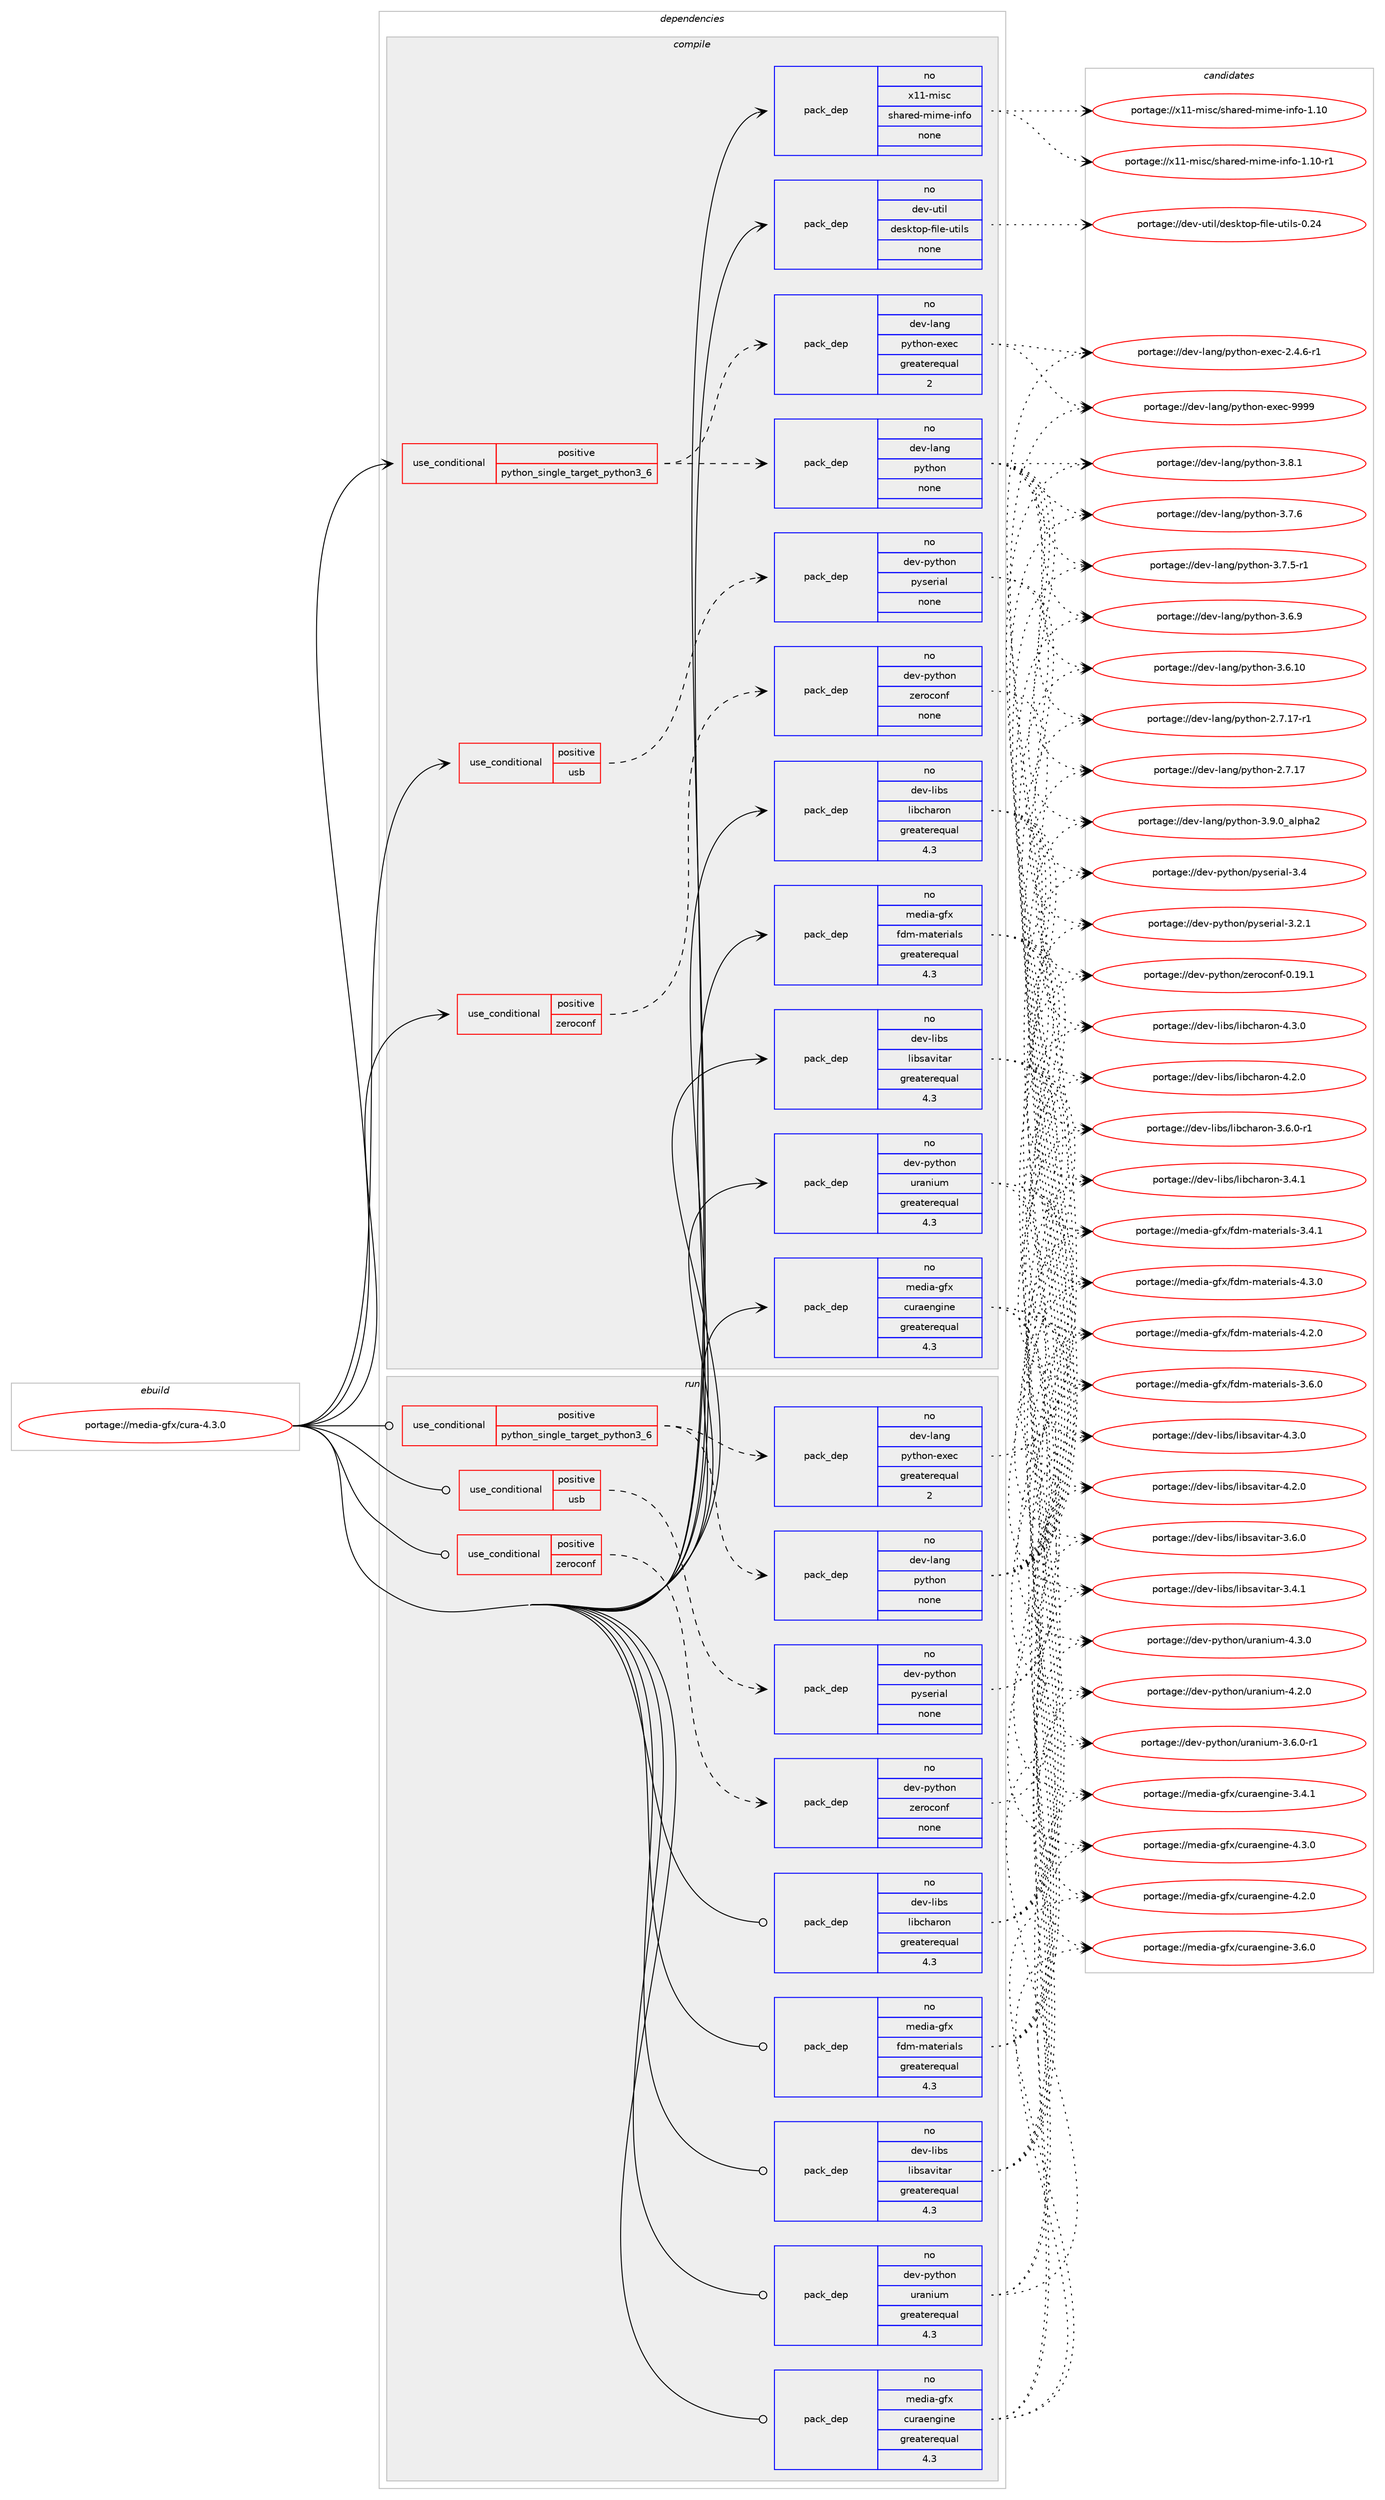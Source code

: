 digraph prolog {

# *************
# Graph options
# *************

newrank=true;
concentrate=true;
compound=true;
graph [rankdir=LR,fontname=Helvetica,fontsize=10,ranksep=1.5];#, ranksep=2.5, nodesep=0.2];
edge  [arrowhead=vee];
node  [fontname=Helvetica,fontsize=10];

# **********
# The ebuild
# **********

subgraph cluster_leftcol {
color=gray;
label=<<i>ebuild</i>>;
id [label="portage://media-gfx/cura-4.3.0", color=red, width=4, href="../media-gfx/cura-4.3.0.svg"];
}

# ****************
# The dependencies
# ****************

subgraph cluster_midcol {
color=gray;
label=<<i>dependencies</i>>;
subgraph cluster_compile {
fillcolor="#eeeeee";
style=filled;
label=<<i>compile</i>>;
subgraph cond51946 {
dependency226523 [label=<<TABLE BORDER="0" CELLBORDER="1" CELLSPACING="0" CELLPADDING="4"><TR><TD ROWSPAN="3" CELLPADDING="10">use_conditional</TD></TR><TR><TD>positive</TD></TR><TR><TD>python_single_target_python3_6</TD></TR></TABLE>>, shape=none, color=red];
subgraph pack171143 {
dependency226524 [label=<<TABLE BORDER="0" CELLBORDER="1" CELLSPACING="0" CELLPADDING="4" WIDTH="220"><TR><TD ROWSPAN="6" CELLPADDING="30">pack_dep</TD></TR><TR><TD WIDTH="110">no</TD></TR><TR><TD>dev-lang</TD></TR><TR><TD>python</TD></TR><TR><TD>none</TD></TR><TR><TD></TD></TR></TABLE>>, shape=none, color=blue];
}
dependency226523:e -> dependency226524:w [weight=20,style="dashed",arrowhead="vee"];
subgraph pack171144 {
dependency226525 [label=<<TABLE BORDER="0" CELLBORDER="1" CELLSPACING="0" CELLPADDING="4" WIDTH="220"><TR><TD ROWSPAN="6" CELLPADDING="30">pack_dep</TD></TR><TR><TD WIDTH="110">no</TD></TR><TR><TD>dev-lang</TD></TR><TR><TD>python-exec</TD></TR><TR><TD>greaterequal</TD></TR><TR><TD>2</TD></TR></TABLE>>, shape=none, color=blue];
}
dependency226523:e -> dependency226525:w [weight=20,style="dashed",arrowhead="vee"];
}
id:e -> dependency226523:w [weight=20,style="solid",arrowhead="vee"];
subgraph cond51947 {
dependency226526 [label=<<TABLE BORDER="0" CELLBORDER="1" CELLSPACING="0" CELLPADDING="4"><TR><TD ROWSPAN="3" CELLPADDING="10">use_conditional</TD></TR><TR><TD>positive</TD></TR><TR><TD>usb</TD></TR></TABLE>>, shape=none, color=red];
subgraph pack171145 {
dependency226527 [label=<<TABLE BORDER="0" CELLBORDER="1" CELLSPACING="0" CELLPADDING="4" WIDTH="220"><TR><TD ROWSPAN="6" CELLPADDING="30">pack_dep</TD></TR><TR><TD WIDTH="110">no</TD></TR><TR><TD>dev-python</TD></TR><TR><TD>pyserial</TD></TR><TR><TD>none</TD></TR><TR><TD></TD></TR></TABLE>>, shape=none, color=blue];
}
dependency226526:e -> dependency226527:w [weight=20,style="dashed",arrowhead="vee"];
}
id:e -> dependency226526:w [weight=20,style="solid",arrowhead="vee"];
subgraph cond51948 {
dependency226528 [label=<<TABLE BORDER="0" CELLBORDER="1" CELLSPACING="0" CELLPADDING="4"><TR><TD ROWSPAN="3" CELLPADDING="10">use_conditional</TD></TR><TR><TD>positive</TD></TR><TR><TD>zeroconf</TD></TR></TABLE>>, shape=none, color=red];
subgraph pack171146 {
dependency226529 [label=<<TABLE BORDER="0" CELLBORDER="1" CELLSPACING="0" CELLPADDING="4" WIDTH="220"><TR><TD ROWSPAN="6" CELLPADDING="30">pack_dep</TD></TR><TR><TD WIDTH="110">no</TD></TR><TR><TD>dev-python</TD></TR><TR><TD>zeroconf</TD></TR><TR><TD>none</TD></TR><TR><TD></TD></TR></TABLE>>, shape=none, color=blue];
}
dependency226528:e -> dependency226529:w [weight=20,style="dashed",arrowhead="vee"];
}
id:e -> dependency226528:w [weight=20,style="solid",arrowhead="vee"];
subgraph pack171147 {
dependency226530 [label=<<TABLE BORDER="0" CELLBORDER="1" CELLSPACING="0" CELLPADDING="4" WIDTH="220"><TR><TD ROWSPAN="6" CELLPADDING="30">pack_dep</TD></TR><TR><TD WIDTH="110">no</TD></TR><TR><TD>dev-libs</TD></TR><TR><TD>libcharon</TD></TR><TR><TD>greaterequal</TD></TR><TR><TD>4.3</TD></TR></TABLE>>, shape=none, color=blue];
}
id:e -> dependency226530:w [weight=20,style="solid",arrowhead="vee"];
subgraph pack171148 {
dependency226531 [label=<<TABLE BORDER="0" CELLBORDER="1" CELLSPACING="0" CELLPADDING="4" WIDTH="220"><TR><TD ROWSPAN="6" CELLPADDING="30">pack_dep</TD></TR><TR><TD WIDTH="110">no</TD></TR><TR><TD>dev-libs</TD></TR><TR><TD>libsavitar</TD></TR><TR><TD>greaterequal</TD></TR><TR><TD>4.3</TD></TR></TABLE>>, shape=none, color=blue];
}
id:e -> dependency226531:w [weight=20,style="solid",arrowhead="vee"];
subgraph pack171149 {
dependency226532 [label=<<TABLE BORDER="0" CELLBORDER="1" CELLSPACING="0" CELLPADDING="4" WIDTH="220"><TR><TD ROWSPAN="6" CELLPADDING="30">pack_dep</TD></TR><TR><TD WIDTH="110">no</TD></TR><TR><TD>dev-python</TD></TR><TR><TD>uranium</TD></TR><TR><TD>greaterequal</TD></TR><TR><TD>4.3</TD></TR></TABLE>>, shape=none, color=blue];
}
id:e -> dependency226532:w [weight=20,style="solid",arrowhead="vee"];
subgraph pack171150 {
dependency226533 [label=<<TABLE BORDER="0" CELLBORDER="1" CELLSPACING="0" CELLPADDING="4" WIDTH="220"><TR><TD ROWSPAN="6" CELLPADDING="30">pack_dep</TD></TR><TR><TD WIDTH="110">no</TD></TR><TR><TD>dev-util</TD></TR><TR><TD>desktop-file-utils</TD></TR><TR><TD>none</TD></TR><TR><TD></TD></TR></TABLE>>, shape=none, color=blue];
}
id:e -> dependency226533:w [weight=20,style="solid",arrowhead="vee"];
subgraph pack171151 {
dependency226534 [label=<<TABLE BORDER="0" CELLBORDER="1" CELLSPACING="0" CELLPADDING="4" WIDTH="220"><TR><TD ROWSPAN="6" CELLPADDING="30">pack_dep</TD></TR><TR><TD WIDTH="110">no</TD></TR><TR><TD>media-gfx</TD></TR><TR><TD>curaengine</TD></TR><TR><TD>greaterequal</TD></TR><TR><TD>4.3</TD></TR></TABLE>>, shape=none, color=blue];
}
id:e -> dependency226534:w [weight=20,style="solid",arrowhead="vee"];
subgraph pack171152 {
dependency226535 [label=<<TABLE BORDER="0" CELLBORDER="1" CELLSPACING="0" CELLPADDING="4" WIDTH="220"><TR><TD ROWSPAN="6" CELLPADDING="30">pack_dep</TD></TR><TR><TD WIDTH="110">no</TD></TR><TR><TD>media-gfx</TD></TR><TR><TD>fdm-materials</TD></TR><TR><TD>greaterequal</TD></TR><TR><TD>4.3</TD></TR></TABLE>>, shape=none, color=blue];
}
id:e -> dependency226535:w [weight=20,style="solid",arrowhead="vee"];
subgraph pack171153 {
dependency226536 [label=<<TABLE BORDER="0" CELLBORDER="1" CELLSPACING="0" CELLPADDING="4" WIDTH="220"><TR><TD ROWSPAN="6" CELLPADDING="30">pack_dep</TD></TR><TR><TD WIDTH="110">no</TD></TR><TR><TD>x11-misc</TD></TR><TR><TD>shared-mime-info</TD></TR><TR><TD>none</TD></TR><TR><TD></TD></TR></TABLE>>, shape=none, color=blue];
}
id:e -> dependency226536:w [weight=20,style="solid",arrowhead="vee"];
}
subgraph cluster_compileandrun {
fillcolor="#eeeeee";
style=filled;
label=<<i>compile and run</i>>;
}
subgraph cluster_run {
fillcolor="#eeeeee";
style=filled;
label=<<i>run</i>>;
subgraph cond51949 {
dependency226537 [label=<<TABLE BORDER="0" CELLBORDER="1" CELLSPACING="0" CELLPADDING="4"><TR><TD ROWSPAN="3" CELLPADDING="10">use_conditional</TD></TR><TR><TD>positive</TD></TR><TR><TD>python_single_target_python3_6</TD></TR></TABLE>>, shape=none, color=red];
subgraph pack171154 {
dependency226538 [label=<<TABLE BORDER="0" CELLBORDER="1" CELLSPACING="0" CELLPADDING="4" WIDTH="220"><TR><TD ROWSPAN="6" CELLPADDING="30">pack_dep</TD></TR><TR><TD WIDTH="110">no</TD></TR><TR><TD>dev-lang</TD></TR><TR><TD>python</TD></TR><TR><TD>none</TD></TR><TR><TD></TD></TR></TABLE>>, shape=none, color=blue];
}
dependency226537:e -> dependency226538:w [weight=20,style="dashed",arrowhead="vee"];
subgraph pack171155 {
dependency226539 [label=<<TABLE BORDER="0" CELLBORDER="1" CELLSPACING="0" CELLPADDING="4" WIDTH="220"><TR><TD ROWSPAN="6" CELLPADDING="30">pack_dep</TD></TR><TR><TD WIDTH="110">no</TD></TR><TR><TD>dev-lang</TD></TR><TR><TD>python-exec</TD></TR><TR><TD>greaterequal</TD></TR><TR><TD>2</TD></TR></TABLE>>, shape=none, color=blue];
}
dependency226537:e -> dependency226539:w [weight=20,style="dashed",arrowhead="vee"];
}
id:e -> dependency226537:w [weight=20,style="solid",arrowhead="odot"];
subgraph cond51950 {
dependency226540 [label=<<TABLE BORDER="0" CELLBORDER="1" CELLSPACING="0" CELLPADDING="4"><TR><TD ROWSPAN="3" CELLPADDING="10">use_conditional</TD></TR><TR><TD>positive</TD></TR><TR><TD>usb</TD></TR></TABLE>>, shape=none, color=red];
subgraph pack171156 {
dependency226541 [label=<<TABLE BORDER="0" CELLBORDER="1" CELLSPACING="0" CELLPADDING="4" WIDTH="220"><TR><TD ROWSPAN="6" CELLPADDING="30">pack_dep</TD></TR><TR><TD WIDTH="110">no</TD></TR><TR><TD>dev-python</TD></TR><TR><TD>pyserial</TD></TR><TR><TD>none</TD></TR><TR><TD></TD></TR></TABLE>>, shape=none, color=blue];
}
dependency226540:e -> dependency226541:w [weight=20,style="dashed",arrowhead="vee"];
}
id:e -> dependency226540:w [weight=20,style="solid",arrowhead="odot"];
subgraph cond51951 {
dependency226542 [label=<<TABLE BORDER="0" CELLBORDER="1" CELLSPACING="0" CELLPADDING="4"><TR><TD ROWSPAN="3" CELLPADDING="10">use_conditional</TD></TR><TR><TD>positive</TD></TR><TR><TD>zeroconf</TD></TR></TABLE>>, shape=none, color=red];
subgraph pack171157 {
dependency226543 [label=<<TABLE BORDER="0" CELLBORDER="1" CELLSPACING="0" CELLPADDING="4" WIDTH="220"><TR><TD ROWSPAN="6" CELLPADDING="30">pack_dep</TD></TR><TR><TD WIDTH="110">no</TD></TR><TR><TD>dev-python</TD></TR><TR><TD>zeroconf</TD></TR><TR><TD>none</TD></TR><TR><TD></TD></TR></TABLE>>, shape=none, color=blue];
}
dependency226542:e -> dependency226543:w [weight=20,style="dashed",arrowhead="vee"];
}
id:e -> dependency226542:w [weight=20,style="solid",arrowhead="odot"];
subgraph pack171158 {
dependency226544 [label=<<TABLE BORDER="0" CELLBORDER="1" CELLSPACING="0" CELLPADDING="4" WIDTH="220"><TR><TD ROWSPAN="6" CELLPADDING="30">pack_dep</TD></TR><TR><TD WIDTH="110">no</TD></TR><TR><TD>dev-libs</TD></TR><TR><TD>libcharon</TD></TR><TR><TD>greaterequal</TD></TR><TR><TD>4.3</TD></TR></TABLE>>, shape=none, color=blue];
}
id:e -> dependency226544:w [weight=20,style="solid",arrowhead="odot"];
subgraph pack171159 {
dependency226545 [label=<<TABLE BORDER="0" CELLBORDER="1" CELLSPACING="0" CELLPADDING="4" WIDTH="220"><TR><TD ROWSPAN="6" CELLPADDING="30">pack_dep</TD></TR><TR><TD WIDTH="110">no</TD></TR><TR><TD>dev-libs</TD></TR><TR><TD>libsavitar</TD></TR><TR><TD>greaterequal</TD></TR><TR><TD>4.3</TD></TR></TABLE>>, shape=none, color=blue];
}
id:e -> dependency226545:w [weight=20,style="solid",arrowhead="odot"];
subgraph pack171160 {
dependency226546 [label=<<TABLE BORDER="0" CELLBORDER="1" CELLSPACING="0" CELLPADDING="4" WIDTH="220"><TR><TD ROWSPAN="6" CELLPADDING="30">pack_dep</TD></TR><TR><TD WIDTH="110">no</TD></TR><TR><TD>dev-python</TD></TR><TR><TD>uranium</TD></TR><TR><TD>greaterequal</TD></TR><TR><TD>4.3</TD></TR></TABLE>>, shape=none, color=blue];
}
id:e -> dependency226546:w [weight=20,style="solid",arrowhead="odot"];
subgraph pack171161 {
dependency226547 [label=<<TABLE BORDER="0" CELLBORDER="1" CELLSPACING="0" CELLPADDING="4" WIDTH="220"><TR><TD ROWSPAN="6" CELLPADDING="30">pack_dep</TD></TR><TR><TD WIDTH="110">no</TD></TR><TR><TD>media-gfx</TD></TR><TR><TD>curaengine</TD></TR><TR><TD>greaterequal</TD></TR><TR><TD>4.3</TD></TR></TABLE>>, shape=none, color=blue];
}
id:e -> dependency226547:w [weight=20,style="solid",arrowhead="odot"];
subgraph pack171162 {
dependency226548 [label=<<TABLE BORDER="0" CELLBORDER="1" CELLSPACING="0" CELLPADDING="4" WIDTH="220"><TR><TD ROWSPAN="6" CELLPADDING="30">pack_dep</TD></TR><TR><TD WIDTH="110">no</TD></TR><TR><TD>media-gfx</TD></TR><TR><TD>fdm-materials</TD></TR><TR><TD>greaterequal</TD></TR><TR><TD>4.3</TD></TR></TABLE>>, shape=none, color=blue];
}
id:e -> dependency226548:w [weight=20,style="solid",arrowhead="odot"];
}
}

# **************
# The candidates
# **************

subgraph cluster_choices {
rank=same;
color=gray;
label=<<i>candidates</i>>;

subgraph choice171143 {
color=black;
nodesep=1;
choice10010111845108971101034711212111610411111045514657464895971081121049750 [label="portage://dev-lang/python-3.9.0_alpha2", color=red, width=4,href="../dev-lang/python-3.9.0_alpha2.svg"];
choice100101118451089711010347112121116104111110455146564649 [label="portage://dev-lang/python-3.8.1", color=red, width=4,href="../dev-lang/python-3.8.1.svg"];
choice100101118451089711010347112121116104111110455146554654 [label="portage://dev-lang/python-3.7.6", color=red, width=4,href="../dev-lang/python-3.7.6.svg"];
choice1001011184510897110103471121211161041111104551465546534511449 [label="portage://dev-lang/python-3.7.5-r1", color=red, width=4,href="../dev-lang/python-3.7.5-r1.svg"];
choice100101118451089711010347112121116104111110455146544657 [label="portage://dev-lang/python-3.6.9", color=red, width=4,href="../dev-lang/python-3.6.9.svg"];
choice10010111845108971101034711212111610411111045514654464948 [label="portage://dev-lang/python-3.6.10", color=red, width=4,href="../dev-lang/python-3.6.10.svg"];
choice100101118451089711010347112121116104111110455046554649554511449 [label="portage://dev-lang/python-2.7.17-r1", color=red, width=4,href="../dev-lang/python-2.7.17-r1.svg"];
choice10010111845108971101034711212111610411111045504655464955 [label="portage://dev-lang/python-2.7.17", color=red, width=4,href="../dev-lang/python-2.7.17.svg"];
dependency226524:e -> choice10010111845108971101034711212111610411111045514657464895971081121049750:w [style=dotted,weight="100"];
dependency226524:e -> choice100101118451089711010347112121116104111110455146564649:w [style=dotted,weight="100"];
dependency226524:e -> choice100101118451089711010347112121116104111110455146554654:w [style=dotted,weight="100"];
dependency226524:e -> choice1001011184510897110103471121211161041111104551465546534511449:w [style=dotted,weight="100"];
dependency226524:e -> choice100101118451089711010347112121116104111110455146544657:w [style=dotted,weight="100"];
dependency226524:e -> choice10010111845108971101034711212111610411111045514654464948:w [style=dotted,weight="100"];
dependency226524:e -> choice100101118451089711010347112121116104111110455046554649554511449:w [style=dotted,weight="100"];
dependency226524:e -> choice10010111845108971101034711212111610411111045504655464955:w [style=dotted,weight="100"];
}
subgraph choice171144 {
color=black;
nodesep=1;
choice10010111845108971101034711212111610411111045101120101994557575757 [label="portage://dev-lang/python-exec-9999", color=red, width=4,href="../dev-lang/python-exec-9999.svg"];
choice10010111845108971101034711212111610411111045101120101994550465246544511449 [label="portage://dev-lang/python-exec-2.4.6-r1", color=red, width=4,href="../dev-lang/python-exec-2.4.6-r1.svg"];
dependency226525:e -> choice10010111845108971101034711212111610411111045101120101994557575757:w [style=dotted,weight="100"];
dependency226525:e -> choice10010111845108971101034711212111610411111045101120101994550465246544511449:w [style=dotted,weight="100"];
}
subgraph choice171145 {
color=black;
nodesep=1;
choice10010111845112121116104111110471121211151011141059710845514652 [label="portage://dev-python/pyserial-3.4", color=red, width=4,href="../dev-python/pyserial-3.4.svg"];
choice100101118451121211161041111104711212111510111410597108455146504649 [label="portage://dev-python/pyserial-3.2.1", color=red, width=4,href="../dev-python/pyserial-3.2.1.svg"];
dependency226527:e -> choice10010111845112121116104111110471121211151011141059710845514652:w [style=dotted,weight="100"];
dependency226527:e -> choice100101118451121211161041111104711212111510111410597108455146504649:w [style=dotted,weight="100"];
}
subgraph choice171146 {
color=black;
nodesep=1;
choice10010111845112121116104111110471221011141119911111010245484649574649 [label="portage://dev-python/zeroconf-0.19.1", color=red, width=4,href="../dev-python/zeroconf-0.19.1.svg"];
dependency226529:e -> choice10010111845112121116104111110471221011141119911111010245484649574649:w [style=dotted,weight="100"];
}
subgraph choice171147 {
color=black;
nodesep=1;
choice100101118451081059811547108105989910497114111110455246514648 [label="portage://dev-libs/libcharon-4.3.0", color=red, width=4,href="../dev-libs/libcharon-4.3.0.svg"];
choice100101118451081059811547108105989910497114111110455246504648 [label="portage://dev-libs/libcharon-4.2.0", color=red, width=4,href="../dev-libs/libcharon-4.2.0.svg"];
choice1001011184510810598115471081059899104971141111104551465446484511449 [label="portage://dev-libs/libcharon-3.6.0-r1", color=red, width=4,href="../dev-libs/libcharon-3.6.0-r1.svg"];
choice100101118451081059811547108105989910497114111110455146524649 [label="portage://dev-libs/libcharon-3.4.1", color=red, width=4,href="../dev-libs/libcharon-3.4.1.svg"];
dependency226530:e -> choice100101118451081059811547108105989910497114111110455246514648:w [style=dotted,weight="100"];
dependency226530:e -> choice100101118451081059811547108105989910497114111110455246504648:w [style=dotted,weight="100"];
dependency226530:e -> choice1001011184510810598115471081059899104971141111104551465446484511449:w [style=dotted,weight="100"];
dependency226530:e -> choice100101118451081059811547108105989910497114111110455146524649:w [style=dotted,weight="100"];
}
subgraph choice171148 {
color=black;
nodesep=1;
choice100101118451081059811547108105981159711810511697114455246514648 [label="portage://dev-libs/libsavitar-4.3.0", color=red, width=4,href="../dev-libs/libsavitar-4.3.0.svg"];
choice100101118451081059811547108105981159711810511697114455246504648 [label="portage://dev-libs/libsavitar-4.2.0", color=red, width=4,href="../dev-libs/libsavitar-4.2.0.svg"];
choice100101118451081059811547108105981159711810511697114455146544648 [label="portage://dev-libs/libsavitar-3.6.0", color=red, width=4,href="../dev-libs/libsavitar-3.6.0.svg"];
choice100101118451081059811547108105981159711810511697114455146524649 [label="portage://dev-libs/libsavitar-3.4.1", color=red, width=4,href="../dev-libs/libsavitar-3.4.1.svg"];
dependency226531:e -> choice100101118451081059811547108105981159711810511697114455246514648:w [style=dotted,weight="100"];
dependency226531:e -> choice100101118451081059811547108105981159711810511697114455246504648:w [style=dotted,weight="100"];
dependency226531:e -> choice100101118451081059811547108105981159711810511697114455146544648:w [style=dotted,weight="100"];
dependency226531:e -> choice100101118451081059811547108105981159711810511697114455146524649:w [style=dotted,weight="100"];
}
subgraph choice171149 {
color=black;
nodesep=1;
choice100101118451121211161041111104711711497110105117109455246514648 [label="portage://dev-python/uranium-4.3.0", color=red, width=4,href="../dev-python/uranium-4.3.0.svg"];
choice100101118451121211161041111104711711497110105117109455246504648 [label="portage://dev-python/uranium-4.2.0", color=red, width=4,href="../dev-python/uranium-4.2.0.svg"];
choice1001011184511212111610411111047117114971101051171094551465446484511449 [label="portage://dev-python/uranium-3.6.0-r1", color=red, width=4,href="../dev-python/uranium-3.6.0-r1.svg"];
dependency226532:e -> choice100101118451121211161041111104711711497110105117109455246514648:w [style=dotted,weight="100"];
dependency226532:e -> choice100101118451121211161041111104711711497110105117109455246504648:w [style=dotted,weight="100"];
dependency226532:e -> choice1001011184511212111610411111047117114971101051171094551465446484511449:w [style=dotted,weight="100"];
}
subgraph choice171150 {
color=black;
nodesep=1;
choice100101118451171161051084710010111510711611111245102105108101451171161051081154548465052 [label="portage://dev-util/desktop-file-utils-0.24", color=red, width=4,href="../dev-util/desktop-file-utils-0.24.svg"];
dependency226533:e -> choice100101118451171161051084710010111510711611111245102105108101451171161051081154548465052:w [style=dotted,weight="100"];
}
subgraph choice171151 {
color=black;
nodesep=1;
choice1091011001059745103102120479911711497101110103105110101455246514648 [label="portage://media-gfx/curaengine-4.3.0", color=red, width=4,href="../media-gfx/curaengine-4.3.0.svg"];
choice1091011001059745103102120479911711497101110103105110101455246504648 [label="portage://media-gfx/curaengine-4.2.0", color=red, width=4,href="../media-gfx/curaengine-4.2.0.svg"];
choice1091011001059745103102120479911711497101110103105110101455146544648 [label="portage://media-gfx/curaengine-3.6.0", color=red, width=4,href="../media-gfx/curaengine-3.6.0.svg"];
choice1091011001059745103102120479911711497101110103105110101455146524649 [label="portage://media-gfx/curaengine-3.4.1", color=red, width=4,href="../media-gfx/curaengine-3.4.1.svg"];
dependency226534:e -> choice1091011001059745103102120479911711497101110103105110101455246514648:w [style=dotted,weight="100"];
dependency226534:e -> choice1091011001059745103102120479911711497101110103105110101455246504648:w [style=dotted,weight="100"];
dependency226534:e -> choice1091011001059745103102120479911711497101110103105110101455146544648:w [style=dotted,weight="100"];
dependency226534:e -> choice1091011001059745103102120479911711497101110103105110101455146524649:w [style=dotted,weight="100"];
}
subgraph choice171152 {
color=black;
nodesep=1;
choice109101100105974510310212047102100109451099711610111410597108115455246514648 [label="portage://media-gfx/fdm-materials-4.3.0", color=red, width=4,href="../media-gfx/fdm-materials-4.3.0.svg"];
choice109101100105974510310212047102100109451099711610111410597108115455246504648 [label="portage://media-gfx/fdm-materials-4.2.0", color=red, width=4,href="../media-gfx/fdm-materials-4.2.0.svg"];
choice109101100105974510310212047102100109451099711610111410597108115455146544648 [label="portage://media-gfx/fdm-materials-3.6.0", color=red, width=4,href="../media-gfx/fdm-materials-3.6.0.svg"];
choice109101100105974510310212047102100109451099711610111410597108115455146524649 [label="portage://media-gfx/fdm-materials-3.4.1", color=red, width=4,href="../media-gfx/fdm-materials-3.4.1.svg"];
dependency226535:e -> choice109101100105974510310212047102100109451099711610111410597108115455246514648:w [style=dotted,weight="100"];
dependency226535:e -> choice109101100105974510310212047102100109451099711610111410597108115455246504648:w [style=dotted,weight="100"];
dependency226535:e -> choice109101100105974510310212047102100109451099711610111410597108115455146544648:w [style=dotted,weight="100"];
dependency226535:e -> choice109101100105974510310212047102100109451099711610111410597108115455146524649:w [style=dotted,weight="100"];
}
subgraph choice171153 {
color=black;
nodesep=1;
choice120494945109105115994711510497114101100451091051091014510511010211145494649484511449 [label="portage://x11-misc/shared-mime-info-1.10-r1", color=red, width=4,href="../x11-misc/shared-mime-info-1.10-r1.svg"];
choice12049494510910511599471151049711410110045109105109101451051101021114549464948 [label="portage://x11-misc/shared-mime-info-1.10", color=red, width=4,href="../x11-misc/shared-mime-info-1.10.svg"];
dependency226536:e -> choice120494945109105115994711510497114101100451091051091014510511010211145494649484511449:w [style=dotted,weight="100"];
dependency226536:e -> choice12049494510910511599471151049711410110045109105109101451051101021114549464948:w [style=dotted,weight="100"];
}
subgraph choice171154 {
color=black;
nodesep=1;
choice10010111845108971101034711212111610411111045514657464895971081121049750 [label="portage://dev-lang/python-3.9.0_alpha2", color=red, width=4,href="../dev-lang/python-3.9.0_alpha2.svg"];
choice100101118451089711010347112121116104111110455146564649 [label="portage://dev-lang/python-3.8.1", color=red, width=4,href="../dev-lang/python-3.8.1.svg"];
choice100101118451089711010347112121116104111110455146554654 [label="portage://dev-lang/python-3.7.6", color=red, width=4,href="../dev-lang/python-3.7.6.svg"];
choice1001011184510897110103471121211161041111104551465546534511449 [label="portage://dev-lang/python-3.7.5-r1", color=red, width=4,href="../dev-lang/python-3.7.5-r1.svg"];
choice100101118451089711010347112121116104111110455146544657 [label="portage://dev-lang/python-3.6.9", color=red, width=4,href="../dev-lang/python-3.6.9.svg"];
choice10010111845108971101034711212111610411111045514654464948 [label="portage://dev-lang/python-3.6.10", color=red, width=4,href="../dev-lang/python-3.6.10.svg"];
choice100101118451089711010347112121116104111110455046554649554511449 [label="portage://dev-lang/python-2.7.17-r1", color=red, width=4,href="../dev-lang/python-2.7.17-r1.svg"];
choice10010111845108971101034711212111610411111045504655464955 [label="portage://dev-lang/python-2.7.17", color=red, width=4,href="../dev-lang/python-2.7.17.svg"];
dependency226538:e -> choice10010111845108971101034711212111610411111045514657464895971081121049750:w [style=dotted,weight="100"];
dependency226538:e -> choice100101118451089711010347112121116104111110455146564649:w [style=dotted,weight="100"];
dependency226538:e -> choice100101118451089711010347112121116104111110455146554654:w [style=dotted,weight="100"];
dependency226538:e -> choice1001011184510897110103471121211161041111104551465546534511449:w [style=dotted,weight="100"];
dependency226538:e -> choice100101118451089711010347112121116104111110455146544657:w [style=dotted,weight="100"];
dependency226538:e -> choice10010111845108971101034711212111610411111045514654464948:w [style=dotted,weight="100"];
dependency226538:e -> choice100101118451089711010347112121116104111110455046554649554511449:w [style=dotted,weight="100"];
dependency226538:e -> choice10010111845108971101034711212111610411111045504655464955:w [style=dotted,weight="100"];
}
subgraph choice171155 {
color=black;
nodesep=1;
choice10010111845108971101034711212111610411111045101120101994557575757 [label="portage://dev-lang/python-exec-9999", color=red, width=4,href="../dev-lang/python-exec-9999.svg"];
choice10010111845108971101034711212111610411111045101120101994550465246544511449 [label="portage://dev-lang/python-exec-2.4.6-r1", color=red, width=4,href="../dev-lang/python-exec-2.4.6-r1.svg"];
dependency226539:e -> choice10010111845108971101034711212111610411111045101120101994557575757:w [style=dotted,weight="100"];
dependency226539:e -> choice10010111845108971101034711212111610411111045101120101994550465246544511449:w [style=dotted,weight="100"];
}
subgraph choice171156 {
color=black;
nodesep=1;
choice10010111845112121116104111110471121211151011141059710845514652 [label="portage://dev-python/pyserial-3.4", color=red, width=4,href="../dev-python/pyserial-3.4.svg"];
choice100101118451121211161041111104711212111510111410597108455146504649 [label="portage://dev-python/pyserial-3.2.1", color=red, width=4,href="../dev-python/pyserial-3.2.1.svg"];
dependency226541:e -> choice10010111845112121116104111110471121211151011141059710845514652:w [style=dotted,weight="100"];
dependency226541:e -> choice100101118451121211161041111104711212111510111410597108455146504649:w [style=dotted,weight="100"];
}
subgraph choice171157 {
color=black;
nodesep=1;
choice10010111845112121116104111110471221011141119911111010245484649574649 [label="portage://dev-python/zeroconf-0.19.1", color=red, width=4,href="../dev-python/zeroconf-0.19.1.svg"];
dependency226543:e -> choice10010111845112121116104111110471221011141119911111010245484649574649:w [style=dotted,weight="100"];
}
subgraph choice171158 {
color=black;
nodesep=1;
choice100101118451081059811547108105989910497114111110455246514648 [label="portage://dev-libs/libcharon-4.3.0", color=red, width=4,href="../dev-libs/libcharon-4.3.0.svg"];
choice100101118451081059811547108105989910497114111110455246504648 [label="portage://dev-libs/libcharon-4.2.0", color=red, width=4,href="../dev-libs/libcharon-4.2.0.svg"];
choice1001011184510810598115471081059899104971141111104551465446484511449 [label="portage://dev-libs/libcharon-3.6.0-r1", color=red, width=4,href="../dev-libs/libcharon-3.6.0-r1.svg"];
choice100101118451081059811547108105989910497114111110455146524649 [label="portage://dev-libs/libcharon-3.4.1", color=red, width=4,href="../dev-libs/libcharon-3.4.1.svg"];
dependency226544:e -> choice100101118451081059811547108105989910497114111110455246514648:w [style=dotted,weight="100"];
dependency226544:e -> choice100101118451081059811547108105989910497114111110455246504648:w [style=dotted,weight="100"];
dependency226544:e -> choice1001011184510810598115471081059899104971141111104551465446484511449:w [style=dotted,weight="100"];
dependency226544:e -> choice100101118451081059811547108105989910497114111110455146524649:w [style=dotted,weight="100"];
}
subgraph choice171159 {
color=black;
nodesep=1;
choice100101118451081059811547108105981159711810511697114455246514648 [label="portage://dev-libs/libsavitar-4.3.0", color=red, width=4,href="../dev-libs/libsavitar-4.3.0.svg"];
choice100101118451081059811547108105981159711810511697114455246504648 [label="portage://dev-libs/libsavitar-4.2.0", color=red, width=4,href="../dev-libs/libsavitar-4.2.0.svg"];
choice100101118451081059811547108105981159711810511697114455146544648 [label="portage://dev-libs/libsavitar-3.6.0", color=red, width=4,href="../dev-libs/libsavitar-3.6.0.svg"];
choice100101118451081059811547108105981159711810511697114455146524649 [label="portage://dev-libs/libsavitar-3.4.1", color=red, width=4,href="../dev-libs/libsavitar-3.4.1.svg"];
dependency226545:e -> choice100101118451081059811547108105981159711810511697114455246514648:w [style=dotted,weight="100"];
dependency226545:e -> choice100101118451081059811547108105981159711810511697114455246504648:w [style=dotted,weight="100"];
dependency226545:e -> choice100101118451081059811547108105981159711810511697114455146544648:w [style=dotted,weight="100"];
dependency226545:e -> choice100101118451081059811547108105981159711810511697114455146524649:w [style=dotted,weight="100"];
}
subgraph choice171160 {
color=black;
nodesep=1;
choice100101118451121211161041111104711711497110105117109455246514648 [label="portage://dev-python/uranium-4.3.0", color=red, width=4,href="../dev-python/uranium-4.3.0.svg"];
choice100101118451121211161041111104711711497110105117109455246504648 [label="portage://dev-python/uranium-4.2.0", color=red, width=4,href="../dev-python/uranium-4.2.0.svg"];
choice1001011184511212111610411111047117114971101051171094551465446484511449 [label="portage://dev-python/uranium-3.6.0-r1", color=red, width=4,href="../dev-python/uranium-3.6.0-r1.svg"];
dependency226546:e -> choice100101118451121211161041111104711711497110105117109455246514648:w [style=dotted,weight="100"];
dependency226546:e -> choice100101118451121211161041111104711711497110105117109455246504648:w [style=dotted,weight="100"];
dependency226546:e -> choice1001011184511212111610411111047117114971101051171094551465446484511449:w [style=dotted,weight="100"];
}
subgraph choice171161 {
color=black;
nodesep=1;
choice1091011001059745103102120479911711497101110103105110101455246514648 [label="portage://media-gfx/curaengine-4.3.0", color=red, width=4,href="../media-gfx/curaengine-4.3.0.svg"];
choice1091011001059745103102120479911711497101110103105110101455246504648 [label="portage://media-gfx/curaengine-4.2.0", color=red, width=4,href="../media-gfx/curaengine-4.2.0.svg"];
choice1091011001059745103102120479911711497101110103105110101455146544648 [label="portage://media-gfx/curaengine-3.6.0", color=red, width=4,href="../media-gfx/curaengine-3.6.0.svg"];
choice1091011001059745103102120479911711497101110103105110101455146524649 [label="portage://media-gfx/curaengine-3.4.1", color=red, width=4,href="../media-gfx/curaengine-3.4.1.svg"];
dependency226547:e -> choice1091011001059745103102120479911711497101110103105110101455246514648:w [style=dotted,weight="100"];
dependency226547:e -> choice1091011001059745103102120479911711497101110103105110101455246504648:w [style=dotted,weight="100"];
dependency226547:e -> choice1091011001059745103102120479911711497101110103105110101455146544648:w [style=dotted,weight="100"];
dependency226547:e -> choice1091011001059745103102120479911711497101110103105110101455146524649:w [style=dotted,weight="100"];
}
subgraph choice171162 {
color=black;
nodesep=1;
choice109101100105974510310212047102100109451099711610111410597108115455246514648 [label="portage://media-gfx/fdm-materials-4.3.0", color=red, width=4,href="../media-gfx/fdm-materials-4.3.0.svg"];
choice109101100105974510310212047102100109451099711610111410597108115455246504648 [label="portage://media-gfx/fdm-materials-4.2.0", color=red, width=4,href="../media-gfx/fdm-materials-4.2.0.svg"];
choice109101100105974510310212047102100109451099711610111410597108115455146544648 [label="portage://media-gfx/fdm-materials-3.6.0", color=red, width=4,href="../media-gfx/fdm-materials-3.6.0.svg"];
choice109101100105974510310212047102100109451099711610111410597108115455146524649 [label="portage://media-gfx/fdm-materials-3.4.1", color=red, width=4,href="../media-gfx/fdm-materials-3.4.1.svg"];
dependency226548:e -> choice109101100105974510310212047102100109451099711610111410597108115455246514648:w [style=dotted,weight="100"];
dependency226548:e -> choice109101100105974510310212047102100109451099711610111410597108115455246504648:w [style=dotted,weight="100"];
dependency226548:e -> choice109101100105974510310212047102100109451099711610111410597108115455146544648:w [style=dotted,weight="100"];
dependency226548:e -> choice109101100105974510310212047102100109451099711610111410597108115455146524649:w [style=dotted,weight="100"];
}
}

}
